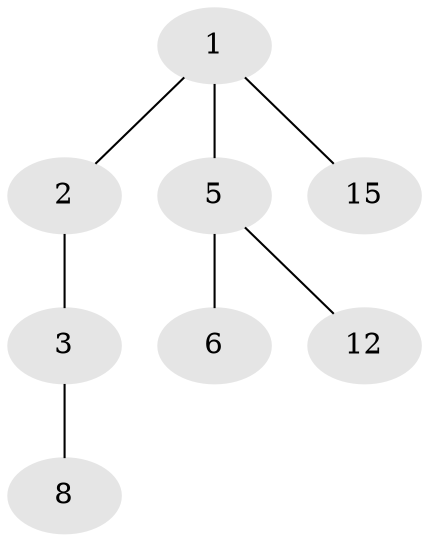 // Generated by graph-tools (version 1.1) at 2025/46/02/15/25 05:46:28]
// undirected, 8 vertices, 7 edges
graph export_dot {
graph [start="1"]
  node [color=gray90,style=filled];
  1 [super="+7"];
  2 [super="+10+14+20"];
  3 [super="+4+9"];
  5;
  6 [super="+14+17"];
  8 [super="+11+19"];
  12 [super="+13+20"];
  15 [super="+10+11+19"];
  1 -- 2;
  1 -- 5;
  1 -- 15;
  2 -- 3;
  3 -- 8;
  5 -- 6;
  5 -- 12;
}
